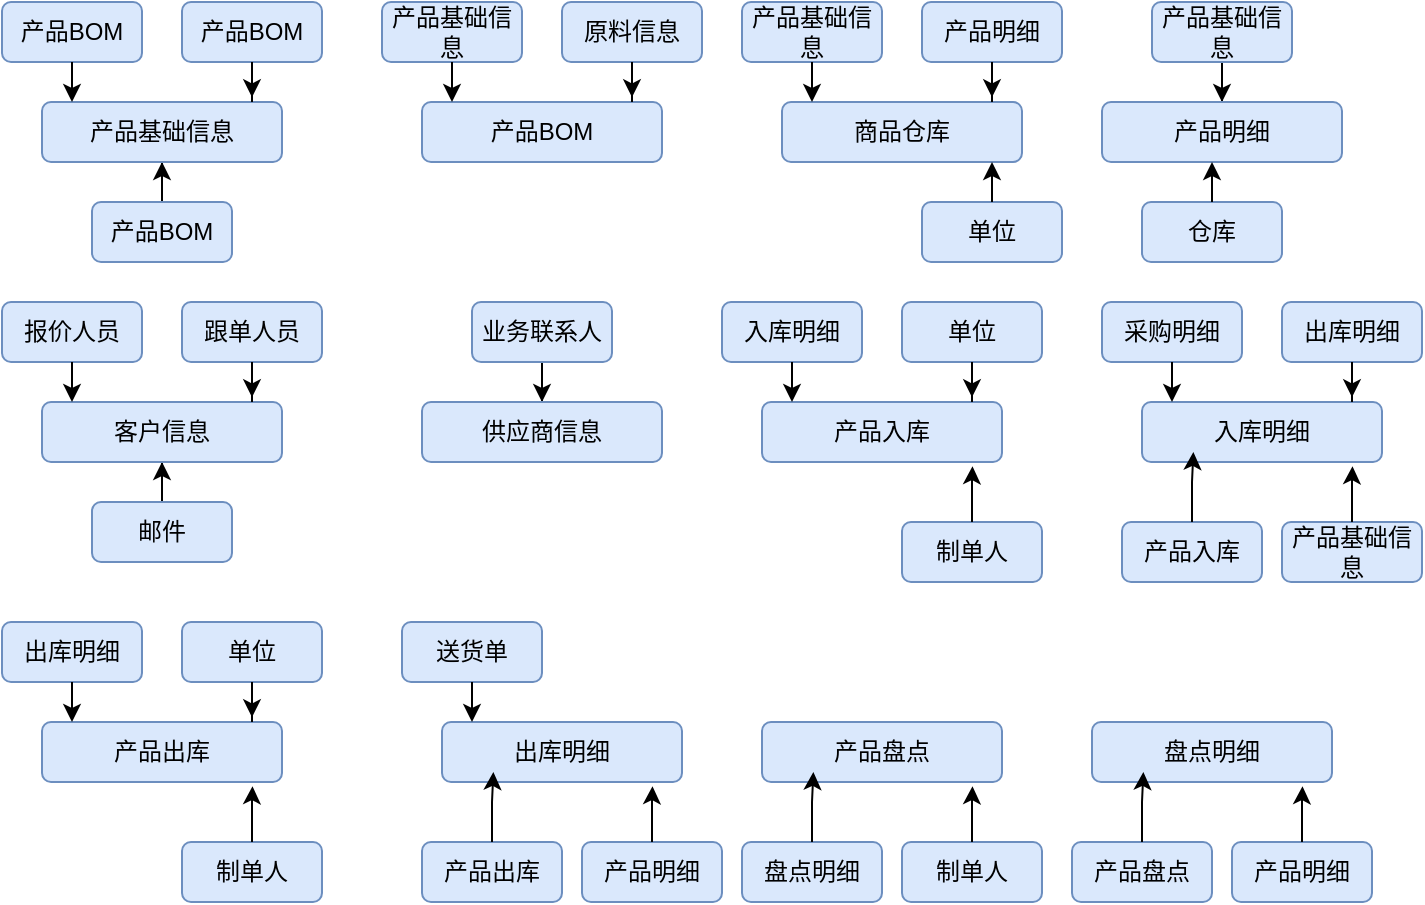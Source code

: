 <mxfile version="24.7.17">
  <diagram name="第 1 页" id="hJlpT_VPzm526xn45Prw">
    <mxGraphModel dx="1050" dy="541" grid="1" gridSize="10" guides="1" tooltips="1" connect="1" arrows="1" fold="1" page="1" pageScale="1" pageWidth="827" pageHeight="1169" math="0" shadow="0">
      <root>
        <mxCell id="0" />
        <mxCell id="1" parent="0" />
        <mxCell id="1SyQ-WsuxEBIdKDuYVJ4-1" value="产品BOM" style="rounded=1;whiteSpace=wrap;html=1;fillColor=#dae8fc;strokeColor=#6c8ebf;" parent="1" vertex="1">
          <mxGeometry x="10" y="10" width="70" height="30" as="geometry" />
        </mxCell>
        <mxCell id="1SyQ-WsuxEBIdKDuYVJ4-2" value="产品BOM" style="rounded=1;whiteSpace=wrap;html=1;fillColor=#dae8fc;strokeColor=#6c8ebf;" parent="1" vertex="1">
          <mxGeometry x="100" y="10" width="70" height="30" as="geometry" />
        </mxCell>
        <mxCell id="1SyQ-WsuxEBIdKDuYVJ4-9" style="edgeStyle=orthogonalEdgeStyle;rounded=0;orthogonalLoop=1;jettySize=auto;html=1;entryX=0.5;entryY=1;entryDx=0;entryDy=0;" parent="1" source="1SyQ-WsuxEBIdKDuYVJ4-3" target="1SyQ-WsuxEBIdKDuYVJ4-4" edge="1">
          <mxGeometry relative="1" as="geometry" />
        </mxCell>
        <mxCell id="1SyQ-WsuxEBIdKDuYVJ4-3" value="产品BOM" style="rounded=1;whiteSpace=wrap;html=1;fillColor=#dae8fc;strokeColor=#6c8ebf;" parent="1" vertex="1">
          <mxGeometry x="55" y="110" width="70" height="30" as="geometry" />
        </mxCell>
        <mxCell id="1SyQ-WsuxEBIdKDuYVJ4-4" value="产品基础信息" style="rounded=1;whiteSpace=wrap;html=1;fillColor=#dae8fc;strokeColor=#6c8ebf;" parent="1" vertex="1">
          <mxGeometry x="30" y="60" width="120" height="30" as="geometry" />
        </mxCell>
        <mxCell id="1SyQ-WsuxEBIdKDuYVJ4-7" style="edgeStyle=orthogonalEdgeStyle;rounded=0;orthogonalLoop=1;jettySize=auto;html=1;entryX=0.13;entryY=-0.006;entryDx=0;entryDy=0;entryPerimeter=0;" parent="1" source="1SyQ-WsuxEBIdKDuYVJ4-1" target="1SyQ-WsuxEBIdKDuYVJ4-4" edge="1">
          <mxGeometry relative="1" as="geometry" />
        </mxCell>
        <mxCell id="1SyQ-WsuxEBIdKDuYVJ4-8" style="edgeStyle=orthogonalEdgeStyle;rounded=0;orthogonalLoop=1;jettySize=auto;html=1;entryX=0.875;entryY=-0.079;entryDx=0;entryDy=0;entryPerimeter=0;" parent="1" source="1SyQ-WsuxEBIdKDuYVJ4-2" target="1SyQ-WsuxEBIdKDuYVJ4-4" edge="1">
          <mxGeometry relative="1" as="geometry" />
        </mxCell>
        <mxCell id="1SyQ-WsuxEBIdKDuYVJ4-19" value="产品基础信息" style="rounded=1;whiteSpace=wrap;html=1;fillColor=#dae8fc;strokeColor=#6c8ebf;" parent="1" vertex="1">
          <mxGeometry x="200" y="10" width="70" height="30" as="geometry" />
        </mxCell>
        <mxCell id="1SyQ-WsuxEBIdKDuYVJ4-20" value="原料信息" style="rounded=1;whiteSpace=wrap;html=1;fillColor=#dae8fc;strokeColor=#6c8ebf;" parent="1" vertex="1">
          <mxGeometry x="290" y="10" width="70" height="30" as="geometry" />
        </mxCell>
        <mxCell id="1SyQ-WsuxEBIdKDuYVJ4-21" value="产品BOM" style="rounded=1;whiteSpace=wrap;html=1;fillColor=#dae8fc;strokeColor=#6c8ebf;" parent="1" vertex="1">
          <mxGeometry x="220" y="60" width="120" height="30" as="geometry" />
        </mxCell>
        <mxCell id="1SyQ-WsuxEBIdKDuYVJ4-22" style="edgeStyle=orthogonalEdgeStyle;rounded=0;orthogonalLoop=1;jettySize=auto;html=1;entryX=0.13;entryY=-0.006;entryDx=0;entryDy=0;entryPerimeter=0;" parent="1" source="1SyQ-WsuxEBIdKDuYVJ4-19" target="1SyQ-WsuxEBIdKDuYVJ4-21" edge="1">
          <mxGeometry relative="1" as="geometry" />
        </mxCell>
        <mxCell id="1SyQ-WsuxEBIdKDuYVJ4-23" style="edgeStyle=orthogonalEdgeStyle;rounded=0;orthogonalLoop=1;jettySize=auto;html=1;entryX=0.875;entryY=-0.079;entryDx=0;entryDy=0;entryPerimeter=0;" parent="1" source="1SyQ-WsuxEBIdKDuYVJ4-20" target="1SyQ-WsuxEBIdKDuYVJ4-21" edge="1">
          <mxGeometry relative="1" as="geometry" />
        </mxCell>
        <mxCell id="0Gb3OSb-nTc6sZBoHr5_-1" value="报价人员" style="rounded=1;whiteSpace=wrap;html=1;fillColor=#dae8fc;strokeColor=#6c8ebf;" vertex="1" parent="1">
          <mxGeometry x="10" y="160" width="70" height="30" as="geometry" />
        </mxCell>
        <mxCell id="0Gb3OSb-nTc6sZBoHr5_-2" value="跟单人员" style="rounded=1;whiteSpace=wrap;html=1;fillColor=#dae8fc;strokeColor=#6c8ebf;" vertex="1" parent="1">
          <mxGeometry x="100" y="160" width="70" height="30" as="geometry" />
        </mxCell>
        <mxCell id="0Gb3OSb-nTc6sZBoHr5_-3" style="edgeStyle=orthogonalEdgeStyle;rounded=0;orthogonalLoop=1;jettySize=auto;html=1;entryX=0.5;entryY=1;entryDx=0;entryDy=0;" edge="1" parent="1" source="0Gb3OSb-nTc6sZBoHr5_-4" target="0Gb3OSb-nTc6sZBoHr5_-5">
          <mxGeometry relative="1" as="geometry" />
        </mxCell>
        <mxCell id="0Gb3OSb-nTc6sZBoHr5_-4" value="邮件" style="rounded=1;whiteSpace=wrap;html=1;fillColor=#dae8fc;strokeColor=#6c8ebf;" vertex="1" parent="1">
          <mxGeometry x="55" y="260" width="70" height="30" as="geometry" />
        </mxCell>
        <mxCell id="0Gb3OSb-nTc6sZBoHr5_-5" value="客户信息" style="rounded=1;whiteSpace=wrap;html=1;fillColor=#dae8fc;strokeColor=#6c8ebf;" vertex="1" parent="1">
          <mxGeometry x="30" y="210" width="120" height="30" as="geometry" />
        </mxCell>
        <mxCell id="0Gb3OSb-nTc6sZBoHr5_-6" style="edgeStyle=orthogonalEdgeStyle;rounded=0;orthogonalLoop=1;jettySize=auto;html=1;entryX=0.13;entryY=-0.006;entryDx=0;entryDy=0;entryPerimeter=0;" edge="1" parent="1" source="0Gb3OSb-nTc6sZBoHr5_-1" target="0Gb3OSb-nTc6sZBoHr5_-5">
          <mxGeometry relative="1" as="geometry" />
        </mxCell>
        <mxCell id="0Gb3OSb-nTc6sZBoHr5_-7" style="edgeStyle=orthogonalEdgeStyle;rounded=0;orthogonalLoop=1;jettySize=auto;html=1;entryX=0.875;entryY=-0.079;entryDx=0;entryDy=0;entryPerimeter=0;" edge="1" parent="1" source="0Gb3OSb-nTc6sZBoHr5_-2" target="0Gb3OSb-nTc6sZBoHr5_-5">
          <mxGeometry relative="1" as="geometry" />
        </mxCell>
        <mxCell id="0Gb3OSb-nTc6sZBoHr5_-15" style="edgeStyle=orthogonalEdgeStyle;rounded=0;orthogonalLoop=1;jettySize=auto;html=1;entryX=0.5;entryY=0;entryDx=0;entryDy=0;" edge="1" parent="1" source="0Gb3OSb-nTc6sZBoHr5_-8" target="0Gb3OSb-nTc6sZBoHr5_-12">
          <mxGeometry relative="1" as="geometry" />
        </mxCell>
        <mxCell id="0Gb3OSb-nTc6sZBoHr5_-8" value="业务联系人" style="rounded=1;whiteSpace=wrap;html=1;fillColor=#dae8fc;strokeColor=#6c8ebf;" vertex="1" parent="1">
          <mxGeometry x="245" y="160" width="70" height="30" as="geometry" />
        </mxCell>
        <mxCell id="0Gb3OSb-nTc6sZBoHr5_-12" value="供应商信息" style="rounded=1;whiteSpace=wrap;html=1;fillColor=#dae8fc;strokeColor=#6c8ebf;" vertex="1" parent="1">
          <mxGeometry x="220" y="210" width="120" height="30" as="geometry" />
        </mxCell>
        <mxCell id="0Gb3OSb-nTc6sZBoHr5_-16" value="产品基础信息" style="rounded=1;whiteSpace=wrap;html=1;fillColor=#dae8fc;strokeColor=#6c8ebf;" vertex="1" parent="1">
          <mxGeometry x="380" y="10" width="70" height="30" as="geometry" />
        </mxCell>
        <mxCell id="0Gb3OSb-nTc6sZBoHr5_-17" value="产品明细" style="rounded=1;whiteSpace=wrap;html=1;fillColor=#dae8fc;strokeColor=#6c8ebf;" vertex="1" parent="1">
          <mxGeometry x="470" y="10" width="70" height="30" as="geometry" />
        </mxCell>
        <mxCell id="0Gb3OSb-nTc6sZBoHr5_-19" value="仓库" style="rounded=1;whiteSpace=wrap;html=1;fillColor=#dae8fc;strokeColor=#6c8ebf;" vertex="1" parent="1">
          <mxGeometry x="580" y="110" width="70" height="30" as="geometry" />
        </mxCell>
        <mxCell id="0Gb3OSb-nTc6sZBoHr5_-20" value="商品仓库" style="rounded=1;whiteSpace=wrap;html=1;fillColor=#dae8fc;strokeColor=#6c8ebf;" vertex="1" parent="1">
          <mxGeometry x="400" y="60" width="120" height="30" as="geometry" />
        </mxCell>
        <mxCell id="0Gb3OSb-nTc6sZBoHr5_-21" style="edgeStyle=orthogonalEdgeStyle;rounded=0;orthogonalLoop=1;jettySize=auto;html=1;entryX=0.13;entryY=-0.006;entryDx=0;entryDy=0;entryPerimeter=0;" edge="1" parent="1" source="0Gb3OSb-nTc6sZBoHr5_-16" target="0Gb3OSb-nTc6sZBoHr5_-20">
          <mxGeometry relative="1" as="geometry" />
        </mxCell>
        <mxCell id="0Gb3OSb-nTc6sZBoHr5_-22" style="edgeStyle=orthogonalEdgeStyle;rounded=0;orthogonalLoop=1;jettySize=auto;html=1;entryX=0.875;entryY=-0.079;entryDx=0;entryDy=0;entryPerimeter=0;" edge="1" parent="1" source="0Gb3OSb-nTc6sZBoHr5_-17" target="0Gb3OSb-nTc6sZBoHr5_-20">
          <mxGeometry relative="1" as="geometry" />
        </mxCell>
        <mxCell id="0Gb3OSb-nTc6sZBoHr5_-23" value="单位" style="rounded=1;whiteSpace=wrap;html=1;fillColor=#dae8fc;strokeColor=#6c8ebf;" vertex="1" parent="1">
          <mxGeometry x="470" y="110" width="70" height="30" as="geometry" />
        </mxCell>
        <mxCell id="0Gb3OSb-nTc6sZBoHr5_-27" style="edgeStyle=orthogonalEdgeStyle;rounded=0;orthogonalLoop=1;jettySize=auto;html=1;entryX=0.5;entryY=0;entryDx=0;entryDy=0;" edge="1" parent="1" source="0Gb3OSb-nTc6sZBoHr5_-28" target="0Gb3OSb-nTc6sZBoHr5_-29">
          <mxGeometry relative="1" as="geometry" />
        </mxCell>
        <mxCell id="0Gb3OSb-nTc6sZBoHr5_-28" value="产品基础信息" style="rounded=1;whiteSpace=wrap;html=1;fillColor=#dae8fc;strokeColor=#6c8ebf;" vertex="1" parent="1">
          <mxGeometry x="585" y="10" width="70" height="30" as="geometry" />
        </mxCell>
        <mxCell id="0Gb3OSb-nTc6sZBoHr5_-29" value="产品明细" style="rounded=1;whiteSpace=wrap;html=1;fillColor=#dae8fc;strokeColor=#6c8ebf;" vertex="1" parent="1">
          <mxGeometry x="560" y="60" width="120" height="30" as="geometry" />
        </mxCell>
        <mxCell id="0Gb3OSb-nTc6sZBoHr5_-31" style="edgeStyle=orthogonalEdgeStyle;rounded=0;orthogonalLoop=1;jettySize=auto;html=1;entryX=0.459;entryY=1.015;entryDx=0;entryDy=0;entryPerimeter=0;" edge="1" parent="1" source="0Gb3OSb-nTc6sZBoHr5_-19" target="0Gb3OSb-nTc6sZBoHr5_-29">
          <mxGeometry relative="1" as="geometry" />
        </mxCell>
        <mxCell id="0Gb3OSb-nTc6sZBoHr5_-32" value="入库明细" style="rounded=1;whiteSpace=wrap;html=1;fillColor=#dae8fc;strokeColor=#6c8ebf;" vertex="1" parent="1">
          <mxGeometry x="370" y="160" width="70" height="30" as="geometry" />
        </mxCell>
        <mxCell id="0Gb3OSb-nTc6sZBoHr5_-33" value="单位" style="rounded=1;whiteSpace=wrap;html=1;fillColor=#dae8fc;strokeColor=#6c8ebf;" vertex="1" parent="1">
          <mxGeometry x="460" y="160" width="70" height="30" as="geometry" />
        </mxCell>
        <mxCell id="0Gb3OSb-nTc6sZBoHr5_-34" value="产品入库" style="rounded=1;whiteSpace=wrap;html=1;fillColor=#dae8fc;strokeColor=#6c8ebf;" vertex="1" parent="1">
          <mxGeometry x="390" y="210" width="120" height="30" as="geometry" />
        </mxCell>
        <mxCell id="0Gb3OSb-nTc6sZBoHr5_-35" style="edgeStyle=orthogonalEdgeStyle;rounded=0;orthogonalLoop=1;jettySize=auto;html=1;entryX=0.13;entryY=-0.006;entryDx=0;entryDy=0;entryPerimeter=0;" edge="1" parent="1" source="0Gb3OSb-nTc6sZBoHr5_-32" target="0Gb3OSb-nTc6sZBoHr5_-34">
          <mxGeometry relative="1" as="geometry" />
        </mxCell>
        <mxCell id="0Gb3OSb-nTc6sZBoHr5_-36" style="edgeStyle=orthogonalEdgeStyle;rounded=0;orthogonalLoop=1;jettySize=auto;html=1;entryX=0.875;entryY=-0.079;entryDx=0;entryDy=0;entryPerimeter=0;" edge="1" parent="1" source="0Gb3OSb-nTc6sZBoHr5_-33" target="0Gb3OSb-nTc6sZBoHr5_-34">
          <mxGeometry relative="1" as="geometry" />
        </mxCell>
        <mxCell id="0Gb3OSb-nTc6sZBoHr5_-37" value="制单人" style="rounded=1;whiteSpace=wrap;html=1;fillColor=#dae8fc;strokeColor=#6c8ebf;" vertex="1" parent="1">
          <mxGeometry x="460" y="270" width="70" height="30" as="geometry" />
        </mxCell>
        <mxCell id="0Gb3OSb-nTc6sZBoHr5_-38" style="edgeStyle=orthogonalEdgeStyle;rounded=0;orthogonalLoop=1;jettySize=auto;html=1;entryX=0.877;entryY=1.07;entryDx=0;entryDy=0;entryPerimeter=0;" edge="1" parent="1" source="0Gb3OSb-nTc6sZBoHr5_-37" target="0Gb3OSb-nTc6sZBoHr5_-34">
          <mxGeometry relative="1" as="geometry" />
        </mxCell>
        <mxCell id="0Gb3OSb-nTc6sZBoHr5_-39" value="采购明细" style="rounded=1;whiteSpace=wrap;html=1;fillColor=#dae8fc;strokeColor=#6c8ebf;" vertex="1" parent="1">
          <mxGeometry x="560" y="160" width="70" height="30" as="geometry" />
        </mxCell>
        <mxCell id="0Gb3OSb-nTc6sZBoHr5_-40" value="出库明细" style="rounded=1;whiteSpace=wrap;html=1;fillColor=#dae8fc;strokeColor=#6c8ebf;" vertex="1" parent="1">
          <mxGeometry x="650" y="160" width="70" height="30" as="geometry" />
        </mxCell>
        <mxCell id="0Gb3OSb-nTc6sZBoHr5_-41" value="入库明细" style="rounded=1;whiteSpace=wrap;html=1;fillColor=#dae8fc;strokeColor=#6c8ebf;" vertex="1" parent="1">
          <mxGeometry x="580" y="210" width="120" height="30" as="geometry" />
        </mxCell>
        <mxCell id="0Gb3OSb-nTc6sZBoHr5_-42" style="edgeStyle=orthogonalEdgeStyle;rounded=0;orthogonalLoop=1;jettySize=auto;html=1;entryX=0.13;entryY=-0.006;entryDx=0;entryDy=0;entryPerimeter=0;" edge="1" parent="1" source="0Gb3OSb-nTc6sZBoHr5_-39" target="0Gb3OSb-nTc6sZBoHr5_-41">
          <mxGeometry relative="1" as="geometry" />
        </mxCell>
        <mxCell id="0Gb3OSb-nTc6sZBoHr5_-43" style="edgeStyle=orthogonalEdgeStyle;rounded=0;orthogonalLoop=1;jettySize=auto;html=1;entryX=0.875;entryY=-0.079;entryDx=0;entryDy=0;entryPerimeter=0;" edge="1" parent="1" source="0Gb3OSb-nTc6sZBoHr5_-40" target="0Gb3OSb-nTc6sZBoHr5_-41">
          <mxGeometry relative="1" as="geometry" />
        </mxCell>
        <mxCell id="0Gb3OSb-nTc6sZBoHr5_-44" value="产品基础信息" style="rounded=1;whiteSpace=wrap;html=1;fillColor=#dae8fc;strokeColor=#6c8ebf;" vertex="1" parent="1">
          <mxGeometry x="650" y="270" width="70" height="30" as="geometry" />
        </mxCell>
        <mxCell id="0Gb3OSb-nTc6sZBoHr5_-45" style="edgeStyle=orthogonalEdgeStyle;rounded=0;orthogonalLoop=1;jettySize=auto;html=1;entryX=0.877;entryY=1.07;entryDx=0;entryDy=0;entryPerimeter=0;" edge="1" parent="1" source="0Gb3OSb-nTc6sZBoHr5_-44" target="0Gb3OSb-nTc6sZBoHr5_-41">
          <mxGeometry relative="1" as="geometry" />
        </mxCell>
        <mxCell id="0Gb3OSb-nTc6sZBoHr5_-46" value="产品入库" style="rounded=1;whiteSpace=wrap;html=1;fillColor=#dae8fc;strokeColor=#6c8ebf;" vertex="1" parent="1">
          <mxGeometry x="570" y="270" width="70" height="30" as="geometry" />
        </mxCell>
        <mxCell id="0Gb3OSb-nTc6sZBoHr5_-49" style="edgeStyle=orthogonalEdgeStyle;rounded=0;orthogonalLoop=1;jettySize=auto;html=1;entryX=0.214;entryY=0.833;entryDx=0;entryDy=0;entryPerimeter=0;" edge="1" parent="1" source="0Gb3OSb-nTc6sZBoHr5_-46" target="0Gb3OSb-nTc6sZBoHr5_-41">
          <mxGeometry relative="1" as="geometry" />
        </mxCell>
        <mxCell id="0Gb3OSb-nTc6sZBoHr5_-51" style="edgeStyle=orthogonalEdgeStyle;rounded=0;orthogonalLoop=1;jettySize=auto;html=1;entryX=0.872;entryY=1.033;entryDx=0;entryDy=0;entryPerimeter=0;" edge="1" parent="1" source="0Gb3OSb-nTc6sZBoHr5_-23" target="0Gb3OSb-nTc6sZBoHr5_-20">
          <mxGeometry relative="1" as="geometry" />
        </mxCell>
        <mxCell id="0Gb3OSb-nTc6sZBoHr5_-52" value="出库明细" style="rounded=1;whiteSpace=wrap;html=1;fillColor=#dae8fc;strokeColor=#6c8ebf;" vertex="1" parent="1">
          <mxGeometry x="10" y="320" width="70" height="30" as="geometry" />
        </mxCell>
        <mxCell id="0Gb3OSb-nTc6sZBoHr5_-53" value="单位" style="rounded=1;whiteSpace=wrap;html=1;fillColor=#dae8fc;strokeColor=#6c8ebf;" vertex="1" parent="1">
          <mxGeometry x="100" y="320" width="70" height="30" as="geometry" />
        </mxCell>
        <mxCell id="0Gb3OSb-nTc6sZBoHr5_-54" value="产品出库" style="rounded=1;whiteSpace=wrap;html=1;fillColor=#dae8fc;strokeColor=#6c8ebf;" vertex="1" parent="1">
          <mxGeometry x="30" y="370" width="120" height="30" as="geometry" />
        </mxCell>
        <mxCell id="0Gb3OSb-nTc6sZBoHr5_-55" style="edgeStyle=orthogonalEdgeStyle;rounded=0;orthogonalLoop=1;jettySize=auto;html=1;entryX=0.13;entryY=-0.006;entryDx=0;entryDy=0;entryPerimeter=0;" edge="1" parent="1" source="0Gb3OSb-nTc6sZBoHr5_-52" target="0Gb3OSb-nTc6sZBoHr5_-54">
          <mxGeometry relative="1" as="geometry" />
        </mxCell>
        <mxCell id="0Gb3OSb-nTc6sZBoHr5_-56" style="edgeStyle=orthogonalEdgeStyle;rounded=0;orthogonalLoop=1;jettySize=auto;html=1;entryX=0.875;entryY=-0.079;entryDx=0;entryDy=0;entryPerimeter=0;" edge="1" parent="1" source="0Gb3OSb-nTc6sZBoHr5_-53" target="0Gb3OSb-nTc6sZBoHr5_-54">
          <mxGeometry relative="1" as="geometry" />
        </mxCell>
        <mxCell id="0Gb3OSb-nTc6sZBoHr5_-57" value="制单人" style="rounded=1;whiteSpace=wrap;html=1;fillColor=#dae8fc;strokeColor=#6c8ebf;" vertex="1" parent="1">
          <mxGeometry x="100" y="430" width="70" height="30" as="geometry" />
        </mxCell>
        <mxCell id="0Gb3OSb-nTc6sZBoHr5_-58" style="edgeStyle=orthogonalEdgeStyle;rounded=0;orthogonalLoop=1;jettySize=auto;html=1;entryX=0.877;entryY=1.07;entryDx=0;entryDy=0;entryPerimeter=0;" edge="1" parent="1" source="0Gb3OSb-nTc6sZBoHr5_-57" target="0Gb3OSb-nTc6sZBoHr5_-54">
          <mxGeometry relative="1" as="geometry" />
        </mxCell>
        <mxCell id="0Gb3OSb-nTc6sZBoHr5_-59" value="送货单" style="rounded=1;whiteSpace=wrap;html=1;fillColor=#dae8fc;strokeColor=#6c8ebf;" vertex="1" parent="1">
          <mxGeometry x="210" y="320" width="70" height="30" as="geometry" />
        </mxCell>
        <mxCell id="0Gb3OSb-nTc6sZBoHr5_-61" value="出库明细" style="rounded=1;whiteSpace=wrap;html=1;fillColor=#dae8fc;strokeColor=#6c8ebf;" vertex="1" parent="1">
          <mxGeometry x="230" y="370" width="120" height="30" as="geometry" />
        </mxCell>
        <mxCell id="0Gb3OSb-nTc6sZBoHr5_-62" style="edgeStyle=orthogonalEdgeStyle;rounded=0;orthogonalLoop=1;jettySize=auto;html=1;entryX=0.13;entryY=-0.006;entryDx=0;entryDy=0;entryPerimeter=0;" edge="1" parent="1" source="0Gb3OSb-nTc6sZBoHr5_-59" target="0Gb3OSb-nTc6sZBoHr5_-61">
          <mxGeometry relative="1" as="geometry" />
        </mxCell>
        <mxCell id="0Gb3OSb-nTc6sZBoHr5_-64" value="产品明细" style="rounded=1;whiteSpace=wrap;html=1;fillColor=#dae8fc;strokeColor=#6c8ebf;" vertex="1" parent="1">
          <mxGeometry x="300" y="430" width="70" height="30" as="geometry" />
        </mxCell>
        <mxCell id="0Gb3OSb-nTc6sZBoHr5_-65" style="edgeStyle=orthogonalEdgeStyle;rounded=0;orthogonalLoop=1;jettySize=auto;html=1;entryX=0.877;entryY=1.07;entryDx=0;entryDy=0;entryPerimeter=0;" edge="1" parent="1" source="0Gb3OSb-nTc6sZBoHr5_-64" target="0Gb3OSb-nTc6sZBoHr5_-61">
          <mxGeometry relative="1" as="geometry" />
        </mxCell>
        <mxCell id="0Gb3OSb-nTc6sZBoHr5_-66" value="产品出库" style="rounded=1;whiteSpace=wrap;html=1;fillColor=#dae8fc;strokeColor=#6c8ebf;" vertex="1" parent="1">
          <mxGeometry x="220" y="430" width="70" height="30" as="geometry" />
        </mxCell>
        <mxCell id="0Gb3OSb-nTc6sZBoHr5_-67" style="edgeStyle=orthogonalEdgeStyle;rounded=0;orthogonalLoop=1;jettySize=auto;html=1;entryX=0.214;entryY=0.833;entryDx=0;entryDy=0;entryPerimeter=0;" edge="1" parent="1" source="0Gb3OSb-nTc6sZBoHr5_-66" target="0Gb3OSb-nTc6sZBoHr5_-61">
          <mxGeometry relative="1" as="geometry" />
        </mxCell>
        <mxCell id="0Gb3OSb-nTc6sZBoHr5_-69" value="产品盘点" style="rounded=1;whiteSpace=wrap;html=1;fillColor=#dae8fc;strokeColor=#6c8ebf;" vertex="1" parent="1">
          <mxGeometry x="390" y="370" width="120" height="30" as="geometry" />
        </mxCell>
        <mxCell id="0Gb3OSb-nTc6sZBoHr5_-71" value="制单人" style="rounded=1;whiteSpace=wrap;html=1;fillColor=#dae8fc;strokeColor=#6c8ebf;" vertex="1" parent="1">
          <mxGeometry x="460" y="430" width="70" height="30" as="geometry" />
        </mxCell>
        <mxCell id="0Gb3OSb-nTc6sZBoHr5_-72" style="edgeStyle=orthogonalEdgeStyle;rounded=0;orthogonalLoop=1;jettySize=auto;html=1;entryX=0.877;entryY=1.07;entryDx=0;entryDy=0;entryPerimeter=0;" edge="1" parent="1" source="0Gb3OSb-nTc6sZBoHr5_-71" target="0Gb3OSb-nTc6sZBoHr5_-69">
          <mxGeometry relative="1" as="geometry" />
        </mxCell>
        <mxCell id="0Gb3OSb-nTc6sZBoHr5_-73" value="盘点明细" style="rounded=1;whiteSpace=wrap;html=1;fillColor=#dae8fc;strokeColor=#6c8ebf;" vertex="1" parent="1">
          <mxGeometry x="380" y="430" width="70" height="30" as="geometry" />
        </mxCell>
        <mxCell id="0Gb3OSb-nTc6sZBoHr5_-74" style="edgeStyle=orthogonalEdgeStyle;rounded=0;orthogonalLoop=1;jettySize=auto;html=1;entryX=0.214;entryY=0.833;entryDx=0;entryDy=0;entryPerimeter=0;" edge="1" parent="1" source="0Gb3OSb-nTc6sZBoHr5_-73" target="0Gb3OSb-nTc6sZBoHr5_-69">
          <mxGeometry relative="1" as="geometry" />
        </mxCell>
        <mxCell id="0Gb3OSb-nTc6sZBoHr5_-75" value="盘点明细" style="rounded=1;whiteSpace=wrap;html=1;fillColor=#dae8fc;strokeColor=#6c8ebf;" vertex="1" parent="1">
          <mxGeometry x="555" y="370" width="120" height="30" as="geometry" />
        </mxCell>
        <mxCell id="0Gb3OSb-nTc6sZBoHr5_-76" value="产品明细" style="rounded=1;whiteSpace=wrap;html=1;fillColor=#dae8fc;strokeColor=#6c8ebf;" vertex="1" parent="1">
          <mxGeometry x="625" y="430" width="70" height="30" as="geometry" />
        </mxCell>
        <mxCell id="0Gb3OSb-nTc6sZBoHr5_-77" style="edgeStyle=orthogonalEdgeStyle;rounded=0;orthogonalLoop=1;jettySize=auto;html=1;entryX=0.877;entryY=1.07;entryDx=0;entryDy=0;entryPerimeter=0;" edge="1" parent="1" source="0Gb3OSb-nTc6sZBoHr5_-76" target="0Gb3OSb-nTc6sZBoHr5_-75">
          <mxGeometry relative="1" as="geometry" />
        </mxCell>
        <mxCell id="0Gb3OSb-nTc6sZBoHr5_-78" value="产品盘点" style="rounded=1;whiteSpace=wrap;html=1;fillColor=#dae8fc;strokeColor=#6c8ebf;" vertex="1" parent="1">
          <mxGeometry x="545" y="430" width="70" height="30" as="geometry" />
        </mxCell>
        <mxCell id="0Gb3OSb-nTc6sZBoHr5_-79" style="edgeStyle=orthogonalEdgeStyle;rounded=0;orthogonalLoop=1;jettySize=auto;html=1;entryX=0.214;entryY=0.833;entryDx=0;entryDy=0;entryPerimeter=0;" edge="1" parent="1" source="0Gb3OSb-nTc6sZBoHr5_-78" target="0Gb3OSb-nTc6sZBoHr5_-75">
          <mxGeometry relative="1" as="geometry" />
        </mxCell>
      </root>
    </mxGraphModel>
  </diagram>
</mxfile>
